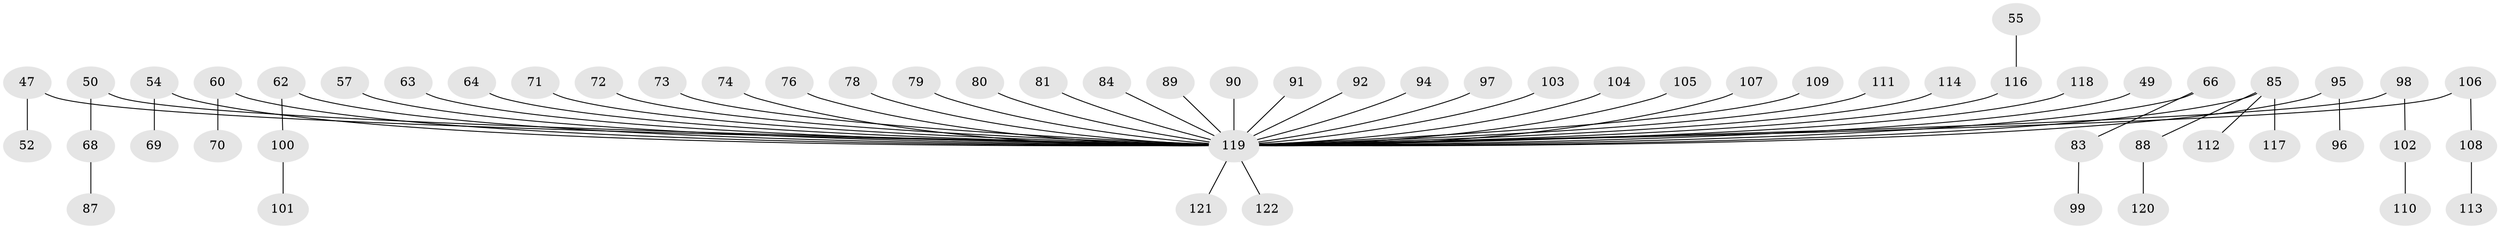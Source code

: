 // original degree distribution, {4: 0.05737704918032787, 5: 0.040983606557377046, 3: 0.12295081967213115, 2: 0.30327868852459017, 8: 0.00819672131147541, 6: 0.00819672131147541, 1: 0.45901639344262296}
// Generated by graph-tools (version 1.1) at 2025/57/03/04/25 21:57:00]
// undirected, 61 vertices, 60 edges
graph export_dot {
graph [start="1"]
  node [color=gray90,style=filled];
  47;
  49;
  50;
  52;
  54;
  55;
  57;
  60;
  62;
  63;
  64;
  66 [super="+36+44"];
  68;
  69;
  70;
  71;
  72;
  73;
  74;
  76;
  78;
  79;
  80;
  81;
  83;
  84;
  85 [super="+45+37+75"];
  87;
  88;
  89;
  90;
  91;
  92;
  94;
  95;
  96;
  97;
  98 [super="+86"];
  99;
  100;
  101;
  102;
  103;
  104;
  105;
  106 [super="+82"];
  107;
  108;
  109;
  110;
  111;
  112;
  113;
  114;
  116 [super="+53"];
  117;
  118;
  119 [super="+5+2+13+9+20+8+15+24+22+23+30+17+32+25+48+115+26+65+35+43+67+41+56+51+59+93+61"];
  120;
  121;
  122;
  47 -- 52;
  47 -- 119;
  49 -- 119;
  50 -- 68;
  50 -- 119;
  54 -- 69;
  54 -- 119;
  55 -- 116;
  57 -- 119;
  60 -- 70;
  60 -- 119;
  62 -- 100;
  62 -- 119;
  63 -- 119;
  64 -- 119;
  66 -- 83;
  66 -- 119;
  68 -- 87;
  71 -- 119;
  72 -- 119;
  73 -- 119;
  74 -- 119;
  76 -- 119;
  78 -- 119;
  79 -- 119;
  80 -- 119;
  81 -- 119;
  83 -- 99;
  84 -- 119;
  85 -- 88;
  85 -- 112;
  85 -- 117;
  85 -- 119;
  88 -- 120;
  89 -- 119;
  90 -- 119;
  91 -- 119;
  92 -- 119;
  94 -- 119;
  95 -- 96;
  95 -- 119;
  97 -- 119;
  98 -- 102;
  98 -- 119;
  100 -- 101;
  102 -- 110;
  103 -- 119;
  104 -- 119;
  105 -- 119;
  106 -- 108;
  106 -- 119;
  107 -- 119;
  108 -- 113;
  109 -- 119;
  111 -- 119;
  114 -- 119;
  116 -- 119;
  118 -- 119;
  119 -- 121;
  119 -- 122;
}
